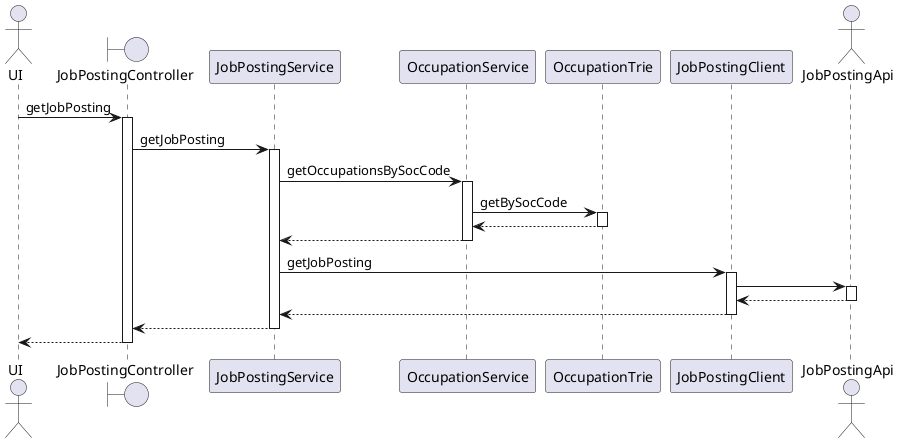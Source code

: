 @startuml

autoactivate on

actor UI
boundary JobPostingController
participant JobPostingService
participant OccupationService
participant OccupationTrie
participant JobPostingClient
actor JobPostingApi

UI -> JobPostingController : getJobPosting
JobPostingController -> JobPostingService : getJobPosting
JobPostingService -> OccupationService : getOccupationsBySocCode
OccupationService -> OccupationTrie : getBySocCode
return
return
JobPostingService -> JobPostingClient : getJobPosting
JobPostingClient -> JobPostingApi
return
return
return
return

@enduml